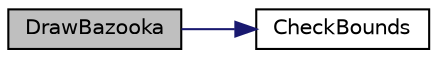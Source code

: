 digraph "DrawBazooka"
{
 // LATEX_PDF_SIZE
  edge [fontname="Helvetica",fontsize="10",labelfontname="Helvetica",labelfontsize="10"];
  node [fontname="Helvetica",fontsize="10",shape=record];
  rankdir="LR";
  Node3 [label="DrawBazooka",height=0.2,width=0.4,color="black", fillcolor="grey75", style="filled", fontcolor="black",tooltip="Function used for drawing bazooka on screen by initializing it's parameters and uploading it's textur..."];
  Node3 -> Node4 [color="midnightblue",fontsize="10",style="solid",fontname="Helvetica"];
  Node4 [label="CheckBounds",height=0.2,width=0.4,color="black", fillcolor="white", style="filled",URL="$game_8c.html#a468e6bee1a546cf14c4729cd44d9597f",tooltip="Function used to check if an object has reached the end of terrain."];
}
